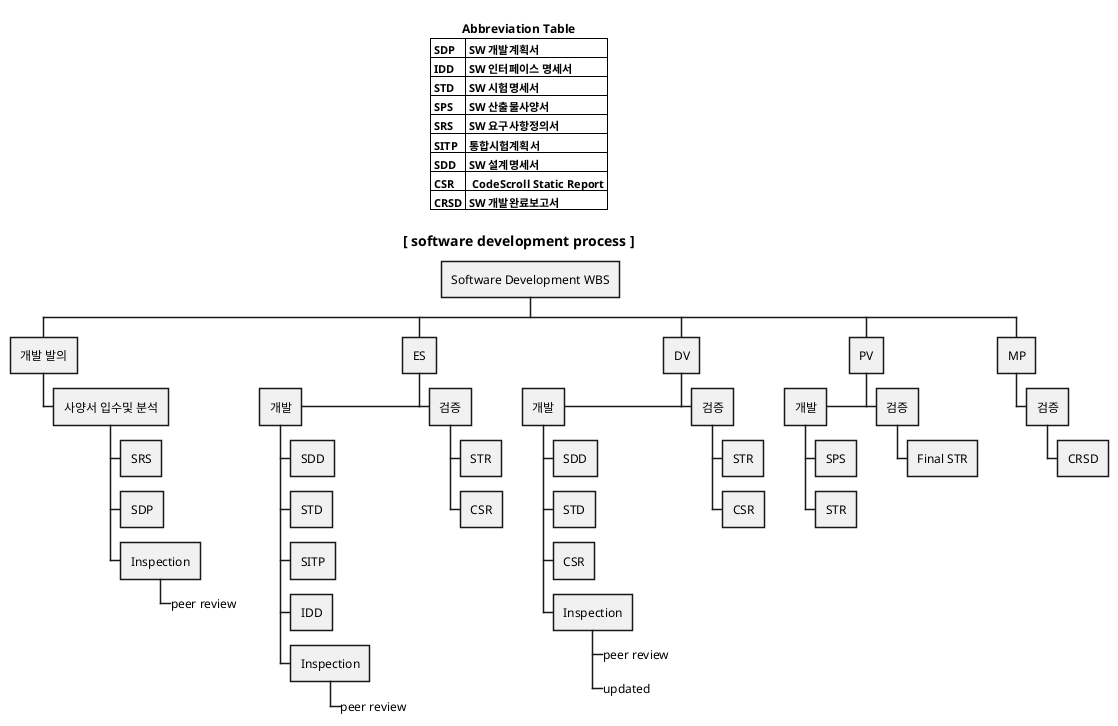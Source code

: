 @startwbs
title 
<size:12>Abbreviation Table</size>
|= <size:11>SDP | <size:11>SW 개발계획서 |
| <size:11>IDD | <size:11>SW 인터페이스 명세서 |
| <size:11>STD | <size:11>SW 시험명세서 |
| <size:11>SPS | <size:11>SW 산출물사양서 |
| <size:11>SRS | <size:11>SW 요구사항정의서 |
| <size:11>SITP | <size:11>통합시험계획서 |
| <size:11>SDD | <size:11>SW 설계명세서 |
| <size:11>CSR |  <size:11>CodeScroll Static Report |
| <size:11>CRSD | <size:11>SW 개발완료보고서 |

[ software development process ]
end title

+ Software Development WBS
++ 개발 발의
+++ 사양서 입수및 분석
++++ SRS
++++ SDP
++++ Inspection
+++++_ peer review
++ ES
++- 개발
++++ SDD
++++ STD
++++ SITP
++++ IDD
++++ Inspection
+++++_ peer review
+++ 검증
++++ STR
++++ CSR
++ DV
++- 개발
++++ SDD
++++ STD
++++ CSR
++++ Inspection
+++++_ peer review
+++++_ updated
+++ 검증
++++ STR
++++ CSR
++ PV
++- 개발
++++ SPS
++++ STR
+++ 검증
++++ Final STR
++ MP
+++ 검증
++++ CRSD

@endwbs




@startsalt
{#
| 항목 | 이름 
 SDP | SW 개발계획서 
 IDD | SW 인터페이스 명세서 
 STD | SW 시험명세서 
 STR | SW 시험결과서 
 SPS | SW 산출물사양서 
 SRS | SW 요구사항정의서 
 SITP | 통합시험계획서 
 SDD | SW 설계명세서 
 CSR | CodeScroll Static Report 
 CRSD | SW 개발완료보고서 

}
@endsalt

@startuml
allowmixing

json abbreviation_table {
 "SDP":"SW 개발계획서",
 "IDD":"SW 인터페이스 명세서", 
 "STD":"SW 시험명세서", 
 "STR":"SW 시험결과서", 
 "SPS":"SW 산출물사양서", 
 "SRS":"SW 요구사항정의서", 
 "SITP":"통합시험계획서", 
 "SDD":"SW 설계명세서", 
 "CSR":"CodeScroll Static Report", 
 "CRSD":"SW 개발완료보고서" 
}

@enduml